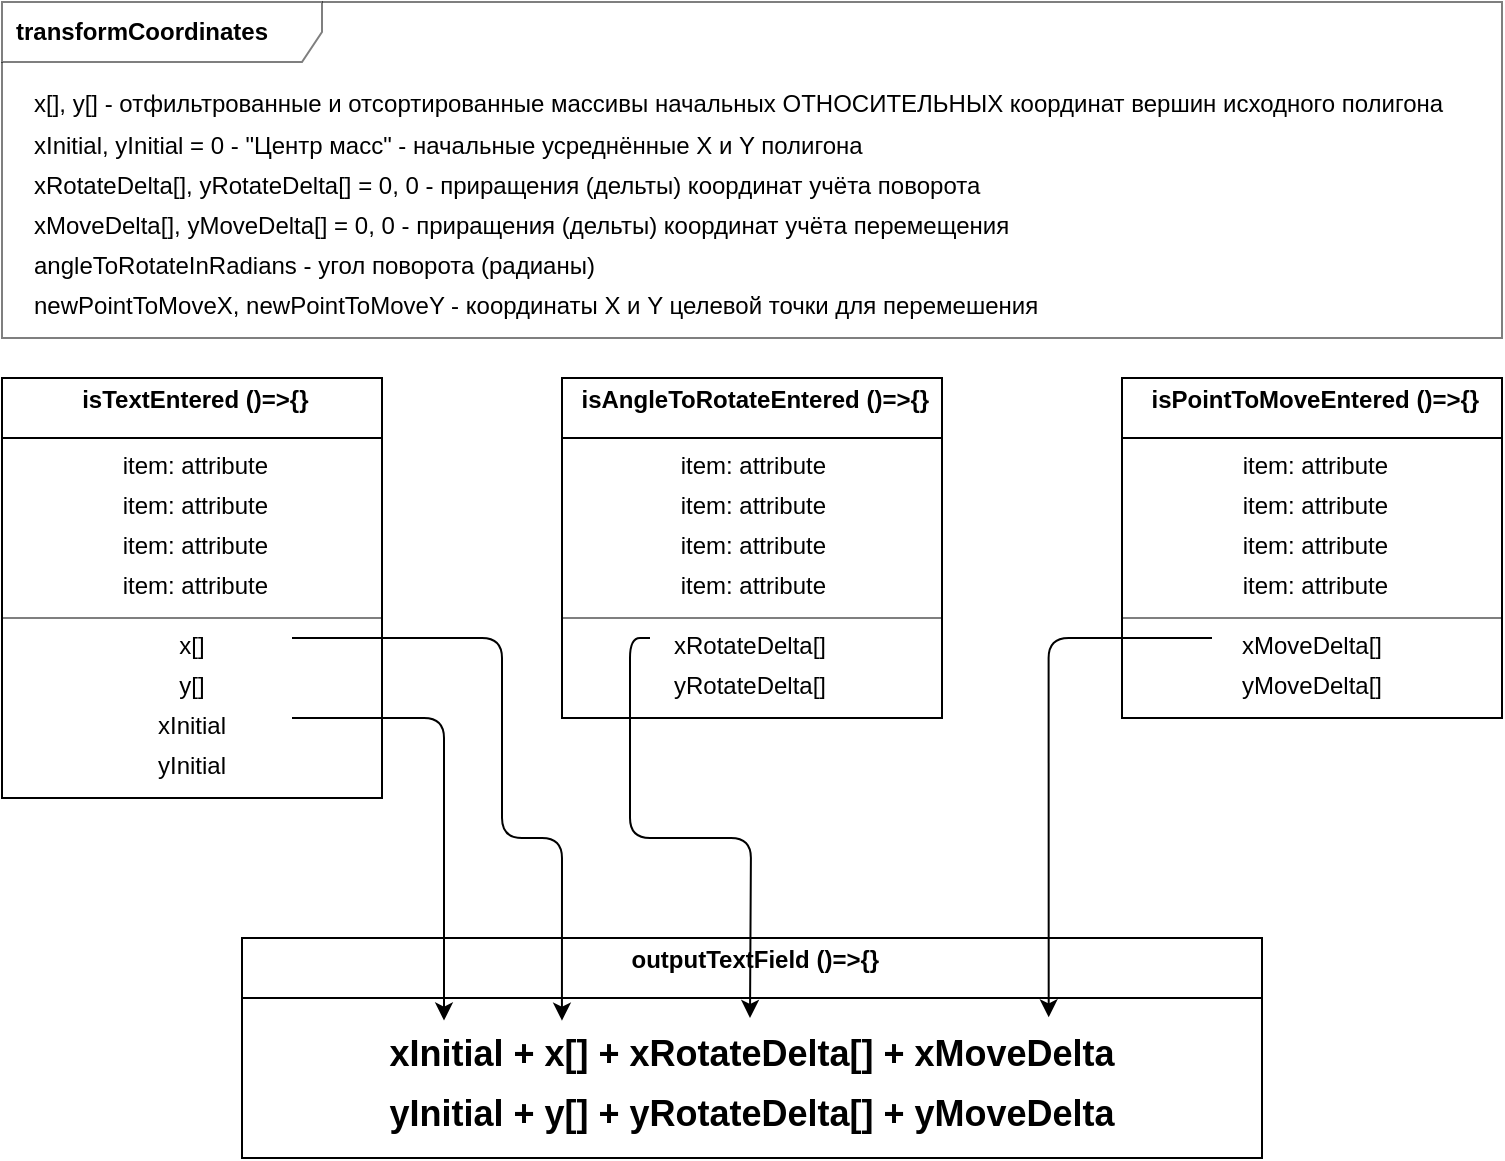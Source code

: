 <mxfile>
    <diagram id="rvdW6TEaZRMjo0KrWeiR" name="Страница 1">
        <mxGraphModel dx="1413" dy="1082" grid="1" gridSize="10" guides="1" tooltips="1" connect="1" arrows="1" fold="1" page="1" pageScale="1" pageWidth="827" pageHeight="1169" math="0" shadow="0">
            <root>
                <mxCell id="0"/>
                <mxCell id="1" parent="0"/>
                <mxCell id="104" value="&lt;b&gt;transformCoordinates&lt;/b&gt;" style="shape=umlFrame;whiteSpace=wrap;html=1;width=160;height=30;boundedLbl=1;verticalAlign=middle;align=left;spacingLeft=5;gradientColor=none;swimlaneFillColor=none;strokeColor=default;shadow=0;sketch=0;opacity=50;" vertex="1" parent="1">
                    <mxGeometry x="40" y="12" width="750" height="168" as="geometry"/>
                </mxCell>
                <mxCell id="122" value="x[], y[] - отфильтрованные и отсортированные массивы начальных ОТНОСИТЕЛЬНЫХ координат вершин исходного полигона" style="text;strokeColor=none;fillColor=none;align=left;verticalAlign=top;spacingLeft=4;spacingRight=4;overflow=hidden;rotatable=0;points=[[0,0.5],[1,0.5]];portConstraint=eastwest;" vertex="1" parent="1">
                    <mxGeometry x="50" y="49" width="720" height="20" as="geometry"/>
                </mxCell>
                <mxCell id="123" value="xMoveDelta[], yMoveDelta[] = 0, 0 - приращения (дельты) координат учёта перемещения" style="text;strokeColor=none;fillColor=none;align=left;verticalAlign=top;spacingLeft=4;spacingRight=4;overflow=hidden;rotatable=0;points=[[0,0.5],[1,0.5]];portConstraint=eastwest;" vertex="1" parent="1">
                    <mxGeometry x="50" y="110" width="720" height="20" as="geometry"/>
                </mxCell>
                <mxCell id="124" value="xRotateDelta[], yRotateDelta[] = 0, 0 - приращения (дельты) координат учёта поворота" style="text;strokeColor=none;fillColor=none;align=left;verticalAlign=top;spacingLeft=4;spacingRight=4;overflow=hidden;rotatable=0;points=[[0,0.5],[1,0.5]];portConstraint=eastwest;" vertex="1" parent="1">
                    <mxGeometry x="50" y="90" width="720" height="20" as="geometry"/>
                </mxCell>
                <mxCell id="125" value="angleToRotateInRadians - угол поворота (радианы)" style="text;strokeColor=none;fillColor=none;align=left;verticalAlign=top;spacingLeft=4;spacingRight=4;overflow=hidden;rotatable=0;points=[[0,0.5],[1,0.5]];portConstraint=eastwest;" vertex="1" parent="1">
                    <mxGeometry x="50" y="130" width="720" height="20" as="geometry"/>
                </mxCell>
                <mxCell id="127" value="newPointToMoveX, newPointToMoveY - координаты X и Y целевой точки для перемешения" style="text;strokeColor=none;fillColor=none;align=left;verticalAlign=top;spacingLeft=4;spacingRight=4;overflow=hidden;rotatable=0;points=[[0,0.5],[1,0.5]];portConstraint=eastwest;" vertex="1" parent="1">
                    <mxGeometry x="50" y="150" width="720" height="20" as="geometry"/>
                </mxCell>
                <mxCell id="128" value="xInitial, yInitial = 0 - &quot;Центр масс&quot; - начальные усреднённые X и Y полигона" style="text;strokeColor=none;fillColor=none;align=left;verticalAlign=top;spacingLeft=4;spacingRight=4;overflow=hidden;rotatable=0;points=[[0,0.5],[1,0.5]];portConstraint=eastwest;" vertex="1" parent="1">
                    <mxGeometry x="50" y="70" width="720" height="20" as="geometry"/>
                </mxCell>
                <mxCell id="155" value="" style="group" vertex="1" connectable="0" parent="1">
                    <mxGeometry x="40" y="200" width="190" height="210" as="geometry"/>
                </mxCell>
                <mxCell id="111" value="&lt;p style=&quot;margin: 0px ; margin-top: 4px ; text-align: center&quot;&gt;&lt;b&gt;&amp;nbsp;isTextEntered ()=&amp;gt;{}&lt;/b&gt;&lt;/p&gt;" style="verticalAlign=top;align=left;overflow=fill;fontSize=12;fontFamily=Helvetica;html=1;" vertex="1" parent="155">
                    <mxGeometry width="190" height="210" as="geometry"/>
                </mxCell>
                <mxCell id="112" value="" style="line;strokeWidth=1;fillColor=none;align=left;verticalAlign=middle;spacingTop=-1;spacingLeft=3;spacingRight=3;rotatable=0;labelPosition=right;points=[];portConstraint=eastwest;" vertex="1" parent="155">
                    <mxGeometry y="20" width="190" height="20" as="geometry"/>
                </mxCell>
                <mxCell id="114" value=" item: attribute" style="text;strokeColor=none;fillColor=none;align=center;verticalAlign=top;spacingLeft=4;spacingRight=4;overflow=hidden;rotatable=0;points=[[0,0.5],[1,0.5]];portConstraint=eastwest;" vertex="1" parent="155">
                    <mxGeometry x="45" y="30" width="100" height="20" as="geometry"/>
                </mxCell>
                <mxCell id="119" value=" item: attribute" style="text;strokeColor=none;fillColor=none;align=center;verticalAlign=top;spacingLeft=4;spacingRight=4;overflow=hidden;rotatable=0;points=[[0,0.5],[1,0.5]];portConstraint=eastwest;" vertex="1" parent="155">
                    <mxGeometry x="45" y="50" width="100" height="20" as="geometry"/>
                </mxCell>
                <mxCell id="120" value=" item: attribute" style="text;strokeColor=none;fillColor=none;align=center;verticalAlign=top;spacingLeft=4;spacingRight=4;overflow=hidden;rotatable=0;points=[[0,0.5],[1,0.5]];portConstraint=eastwest;" vertex="1" parent="155">
                    <mxGeometry x="45" y="70" width="100" height="20" as="geometry"/>
                </mxCell>
                <mxCell id="121" value=" item: attribute" style="text;strokeColor=none;fillColor=none;align=center;verticalAlign=top;spacingLeft=4;spacingRight=4;overflow=hidden;rotatable=0;points=[[0,0.5],[1,0.5]];portConstraint=eastwest;" vertex="1" parent="155">
                    <mxGeometry x="45" y="90" width="100" height="20" as="geometry"/>
                </mxCell>
                <mxCell id="129" value="" style="line;strokeWidth=1;fillColor=none;align=left;verticalAlign=middle;spacingTop=-1;spacingLeft=3;spacingRight=3;rotatable=0;labelPosition=right;points=[];portConstraint=eastwest;shadow=0;sketch=0;opacity=50;" vertex="1" parent="155">
                    <mxGeometry y="110" width="190" height="20" as="geometry"/>
                </mxCell>
                <mxCell id="130" value="x[]" style="text;strokeColor=none;fillColor=none;align=center;verticalAlign=top;spacingLeft=4;spacingRight=4;overflow=hidden;rotatable=0;points=[[0,0.5],[1,0.5]];portConstraint=eastwest;" vertex="1" parent="155">
                    <mxGeometry x="45" y="120" width="100" height="20" as="geometry"/>
                </mxCell>
                <mxCell id="131" value="y[]" style="text;strokeColor=none;fillColor=none;align=center;verticalAlign=top;spacingLeft=4;spacingRight=4;overflow=hidden;rotatable=0;points=[[0,0.5],[1,0.5]];portConstraint=eastwest;" vertex="1" parent="155">
                    <mxGeometry x="45" y="140" width="100" height="20" as="geometry"/>
                </mxCell>
                <mxCell id="153" value="xInitial" style="text;strokeColor=none;fillColor=none;align=center;verticalAlign=top;spacingLeft=4;spacingRight=4;overflow=hidden;rotatable=0;points=[[0,0.5],[1,0.5]];portConstraint=eastwest;" vertex="1" parent="155">
                    <mxGeometry x="45" y="160" width="100" height="20" as="geometry"/>
                </mxCell>
                <mxCell id="154" value="yInitial" style="text;strokeColor=none;fillColor=none;align=center;verticalAlign=top;spacingLeft=4;spacingRight=4;overflow=hidden;rotatable=0;points=[[0,0.5],[1,0.5]];portConstraint=eastwest;" vertex="1" parent="155">
                    <mxGeometry x="45" y="180" width="100" height="20" as="geometry"/>
                </mxCell>
                <mxCell id="156" value="" style="group" vertex="1" connectable="0" parent="1">
                    <mxGeometry x="600" y="200" width="190" height="170" as="geometry"/>
                </mxCell>
                <mxCell id="134" value="&lt;p style=&quot;margin: 0px ; margin-top: 4px ; text-align: center&quot;&gt;&lt;b&gt;&amp;nbsp;isPointToMoveEntered ()=&amp;gt;{}&lt;/b&gt;&lt;/p&gt;" style="verticalAlign=top;align=left;overflow=fill;fontSize=12;fontFamily=Helvetica;html=1;" vertex="1" parent="156">
                    <mxGeometry width="190" height="170" as="geometry"/>
                </mxCell>
                <mxCell id="135" value="" style="line;strokeWidth=1;fillColor=none;align=left;verticalAlign=middle;spacingTop=-1;spacingLeft=3;spacingRight=3;rotatable=0;labelPosition=right;points=[];portConstraint=eastwest;" vertex="1" parent="156">
                    <mxGeometry y="20" width="190" height="20" as="geometry"/>
                </mxCell>
                <mxCell id="136" value=" item: attribute" style="text;strokeColor=none;fillColor=none;align=center;verticalAlign=top;spacingLeft=4;spacingRight=4;overflow=hidden;rotatable=0;points=[[0,0.5],[1,0.5]];portConstraint=eastwest;" vertex="1" parent="156">
                    <mxGeometry x="45" y="30" width="100" height="20" as="geometry"/>
                </mxCell>
                <mxCell id="137" value=" item: attribute" style="text;strokeColor=none;fillColor=none;align=center;verticalAlign=top;spacingLeft=4;spacingRight=4;overflow=hidden;rotatable=0;points=[[0,0.5],[1,0.5]];portConstraint=eastwest;" vertex="1" parent="156">
                    <mxGeometry x="45" y="50" width="100" height="20" as="geometry"/>
                </mxCell>
                <mxCell id="138" value=" item: attribute" style="text;strokeColor=none;fillColor=none;align=center;verticalAlign=top;spacingLeft=4;spacingRight=4;overflow=hidden;rotatable=0;points=[[0,0.5],[1,0.5]];portConstraint=eastwest;" vertex="1" parent="156">
                    <mxGeometry x="45" y="70" width="100" height="20" as="geometry"/>
                </mxCell>
                <mxCell id="139" value=" item: attribute" style="text;strokeColor=none;fillColor=none;align=center;verticalAlign=top;spacingLeft=4;spacingRight=4;overflow=hidden;rotatable=0;points=[[0,0.5],[1,0.5]];portConstraint=eastwest;" vertex="1" parent="156">
                    <mxGeometry x="45" y="90" width="100" height="20" as="geometry"/>
                </mxCell>
                <mxCell id="140" value="" style="line;strokeWidth=1;fillColor=none;align=left;verticalAlign=middle;spacingTop=-1;spacingLeft=3;spacingRight=3;rotatable=0;labelPosition=right;points=[];portConstraint=eastwest;shadow=0;sketch=0;opacity=50;" vertex="1" parent="156">
                    <mxGeometry y="110" width="190" height="20" as="geometry"/>
                </mxCell>
                <mxCell id="141" value="xMoveDelta[]" style="text;strokeColor=none;fillColor=none;align=center;verticalAlign=top;spacingLeft=4;spacingRight=4;overflow=hidden;rotatable=0;points=[[0,0.5],[1,0.5]];portConstraint=eastwest;" vertex="1" parent="156">
                    <mxGeometry x="45" y="120" width="100" height="20" as="geometry"/>
                </mxCell>
                <mxCell id="142" value="yMoveDelta[]" style="text;strokeColor=none;fillColor=none;align=center;verticalAlign=top;spacingLeft=4;spacingRight=4;overflow=hidden;rotatable=0;points=[[0,0.5],[1,0.5]];portConstraint=eastwest;" vertex="1" parent="156">
                    <mxGeometry x="45" y="140" width="100" height="20" as="geometry"/>
                </mxCell>
                <mxCell id="157" value="" style="group" vertex="1" connectable="0" parent="1">
                    <mxGeometry x="320" y="200" width="190" height="170" as="geometry"/>
                </mxCell>
                <mxCell id="144" value="&lt;p style=&quot;margin: 0px ; margin-top: 4px ; text-align: center&quot;&gt;&lt;b&gt;&amp;nbsp;isAngleToRotateEntered ()=&amp;gt;{}&lt;/b&gt;&lt;/p&gt;" style="verticalAlign=top;align=left;overflow=fill;fontSize=12;fontFamily=Helvetica;html=1;" vertex="1" parent="157">
                    <mxGeometry width="190" height="170" as="geometry"/>
                </mxCell>
                <mxCell id="145" value="" style="line;strokeWidth=1;fillColor=none;align=left;verticalAlign=middle;spacingTop=-1;spacingLeft=3;spacingRight=3;rotatable=0;labelPosition=right;points=[];portConstraint=eastwest;" vertex="1" parent="157">
                    <mxGeometry y="20" width="190" height="20" as="geometry"/>
                </mxCell>
                <mxCell id="146" value=" item: attribute" style="text;strokeColor=none;fillColor=none;align=center;verticalAlign=top;spacingLeft=4;spacingRight=4;overflow=hidden;rotatable=0;points=[[0,0.5],[1,0.5]];portConstraint=eastwest;" vertex="1" parent="157">
                    <mxGeometry x="44" y="30" width="100" height="20" as="geometry"/>
                </mxCell>
                <mxCell id="147" value=" item: attribute" style="text;strokeColor=none;fillColor=none;align=center;verticalAlign=top;spacingLeft=4;spacingRight=4;overflow=hidden;rotatable=0;points=[[0,0.5],[1,0.5]];portConstraint=eastwest;" vertex="1" parent="157">
                    <mxGeometry x="44" y="50" width="100" height="20" as="geometry"/>
                </mxCell>
                <mxCell id="148" value=" item: attribute" style="text;strokeColor=none;fillColor=none;align=center;verticalAlign=top;spacingLeft=4;spacingRight=4;overflow=hidden;rotatable=0;points=[[0,0.5],[1,0.5]];portConstraint=eastwest;" vertex="1" parent="157">
                    <mxGeometry x="44" y="70" width="100" height="20" as="geometry"/>
                </mxCell>
                <mxCell id="149" value=" item: attribute" style="text;strokeColor=none;fillColor=none;align=center;verticalAlign=top;spacingLeft=4;spacingRight=4;overflow=hidden;rotatable=0;points=[[0,0.5],[1,0.5]];portConstraint=eastwest;" vertex="1" parent="157">
                    <mxGeometry x="44" y="90" width="100" height="20" as="geometry"/>
                </mxCell>
                <mxCell id="150" value="" style="line;strokeWidth=1;fillColor=none;align=left;verticalAlign=middle;spacingTop=-1;spacingLeft=3;spacingRight=3;rotatable=0;labelPosition=right;points=[];portConstraint=eastwest;shadow=0;sketch=0;opacity=50;" vertex="1" parent="157">
                    <mxGeometry y="110" width="190" height="20" as="geometry"/>
                </mxCell>
                <mxCell id="151" value="xRotateDelta[]" style="text;strokeColor=none;fillColor=none;align=center;verticalAlign=top;spacingLeft=4;spacingRight=4;overflow=hidden;rotatable=0;points=[[0,0.5],[1,0.5]];portConstraint=eastwest;" vertex="1" parent="157">
                    <mxGeometry x="44" y="120" width="100" height="20" as="geometry"/>
                </mxCell>
                <mxCell id="152" value="yRotateDelta[]" style="text;strokeColor=none;fillColor=none;align=center;verticalAlign=top;spacingLeft=4;spacingRight=4;overflow=hidden;rotatable=0;points=[[0,0.5],[1,0.5]];portConstraint=eastwest;" vertex="1" parent="157">
                    <mxGeometry x="44" y="140" width="100" height="20" as="geometry"/>
                </mxCell>
                <mxCell id="160" value="&lt;p style=&quot;margin: 0px ; margin-top: 4px ; text-align: center&quot;&gt;&lt;b&gt;&amp;nbsp;&lt;/b&gt;&lt;b&gt;outputTextField&lt;/b&gt;&lt;b&gt;&amp;nbsp;()=&amp;gt;{}&lt;/b&gt;&lt;/p&gt;" style="verticalAlign=top;align=left;overflow=fill;fontSize=12;fontFamily=Helvetica;html=1;" vertex="1" parent="1">
                    <mxGeometry x="160" y="480" width="510" height="110" as="geometry"/>
                </mxCell>
                <mxCell id="161" value="" style="line;strokeWidth=1;fillColor=none;align=left;verticalAlign=middle;spacingTop=-1;spacingLeft=3;spacingRight=3;rotatable=0;labelPosition=right;points=[];portConstraint=eastwest;" vertex="1" parent="1">
                    <mxGeometry x="160" y="500" width="510" height="20" as="geometry"/>
                </mxCell>
                <mxCell id="167" value="xInitial + x[] + xRotateDelta[] + xMoveDelta" style="text;strokeColor=none;fillColor=none;align=center;verticalAlign=top;spacingLeft=4;spacingRight=4;overflow=hidden;rotatable=0;points=[[0,0.5],[1,0.5]];portConstraint=eastwest;fontSize=18;fontStyle=1" vertex="1" parent="1">
                    <mxGeometry x="200" y="520" width="430" height="30" as="geometry"/>
                </mxCell>
                <mxCell id="169" value="yInitial + y[] + yRotateDelta[] + yMoveDelta" style="text;strokeColor=none;fillColor=none;align=center;verticalAlign=top;spacingLeft=4;spacingRight=4;overflow=hidden;rotatable=0;points=[[0,0.5],[1,0.5]];portConstraint=eastwest;fontSize=18;fontStyle=1" vertex="1" parent="1">
                    <mxGeometry x="200" y="550" width="430" height="30" as="geometry"/>
                </mxCell>
                <mxCell id="177" style="edgeStyle=orthogonalEdgeStyle;html=1;exitX=1;exitY=0.5;exitDx=0;exitDy=0;entryX=0.279;entryY=0.044;entryDx=0;entryDy=0;entryPerimeter=0;fontSize=18;" edge="1" parent="1" source="130" target="167">
                    <mxGeometry relative="1" as="geometry">
                        <Array as="points">
                            <mxPoint x="290" y="330"/>
                            <mxPoint x="290" y="430"/>
                            <mxPoint x="320" y="430"/>
                        </Array>
                    </mxGeometry>
                </mxCell>
                <mxCell id="178" style="edgeStyle=orthogonalEdgeStyle;html=1;exitX=1;exitY=0.5;exitDx=0;exitDy=0;entryX=0.143;entryY=0.044;entryDx=0;entryDy=0;entryPerimeter=0;fontSize=18;" edge="1" parent="1" source="153" target="167">
                    <mxGeometry relative="1" as="geometry">
                        <Array as="points">
                            <mxPoint x="261" y="370"/>
                            <mxPoint x="261" y="521"/>
                        </Array>
                    </mxGeometry>
                </mxCell>
                <mxCell id="179" style="edgeStyle=orthogonalEdgeStyle;html=1;exitX=0;exitY=0.5;exitDx=0;exitDy=0;fontSize=18;" edge="1" parent="1" source="151">
                    <mxGeometry relative="1" as="geometry">
                        <mxPoint x="414" y="520" as="targetPoint"/>
                    </mxGeometry>
                </mxCell>
                <mxCell id="180" style="edgeStyle=orthogonalEdgeStyle;html=1;exitX=0;exitY=0.5;exitDx=0;exitDy=0;entryX=0.845;entryY=-0.011;entryDx=0;entryDy=0;entryPerimeter=0;fontSize=18;" edge="1" parent="1" source="141" target="167">
                    <mxGeometry relative="1" as="geometry"/>
                </mxCell>
            </root>
        </mxGraphModel>
    </diagram>
</mxfile>